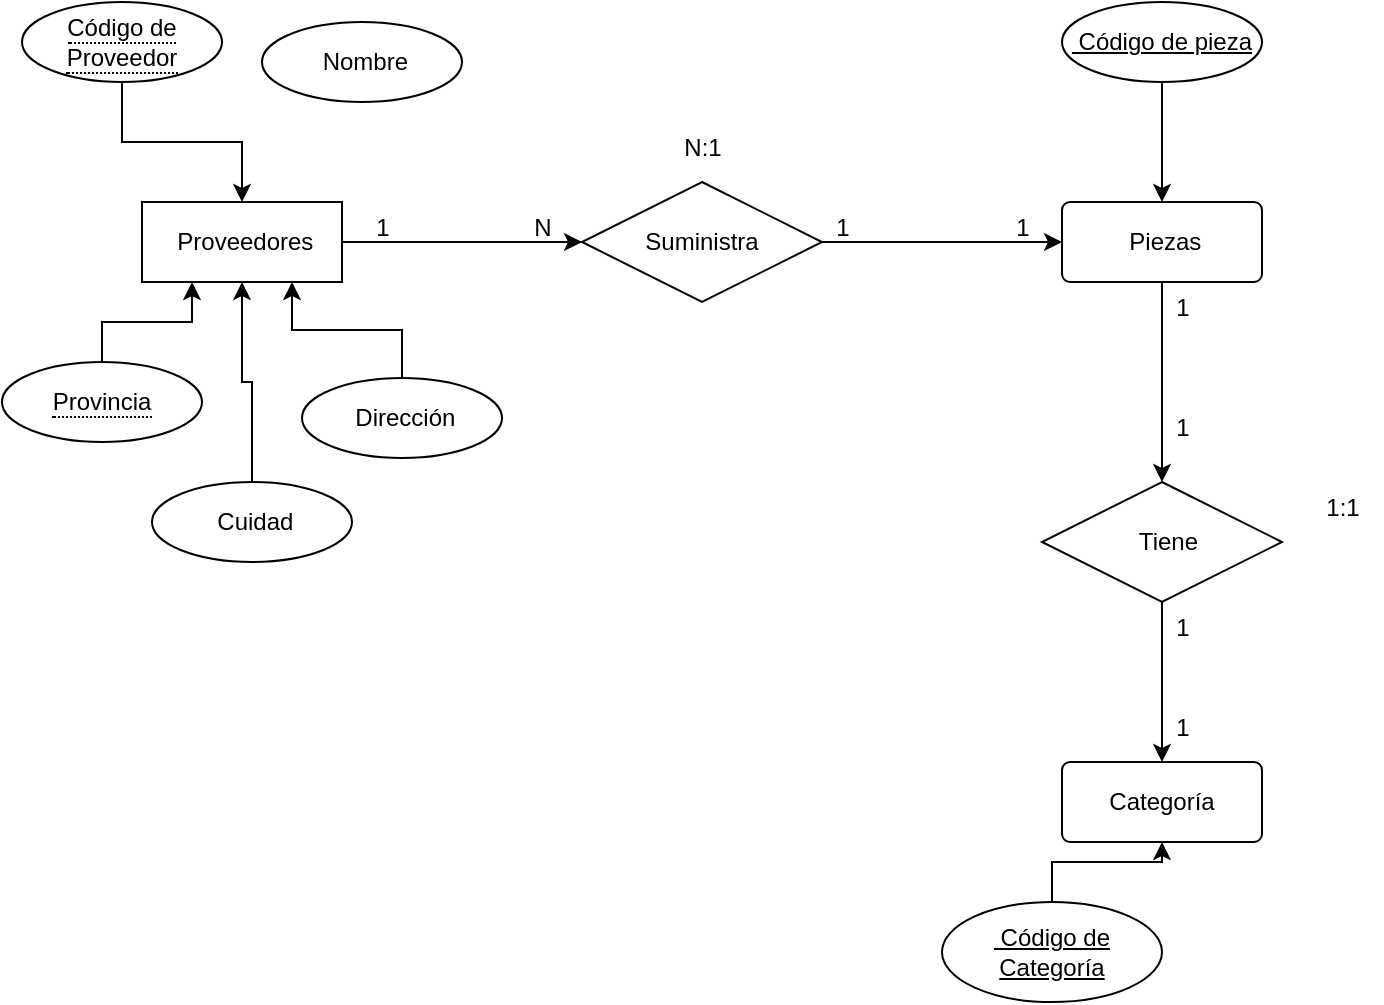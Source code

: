 <mxfile version="22.1.11" type="github">
  <diagram name="Página-1" id="GNA16D68-L6fkF1S1apt">
    <mxGraphModel dx="754" dy="473" grid="1" gridSize="10" guides="1" tooltips="1" connect="1" arrows="1" fold="1" page="1" pageScale="1" pageWidth="827" pageHeight="1169" math="0" shadow="0">
      <root>
        <mxCell id="0" />
        <mxCell id="1" parent="0" />
        <mxCell id="A61VD3U0U0EmOoXUIuV9-8" style="edgeStyle=orthogonalEdgeStyle;rounded=0;orthogonalLoop=1;jettySize=auto;html=1;entryX=0;entryY=0.5;entryDx=0;entryDy=0;" edge="1" parent="1" source="A61VD3U0U0EmOoXUIuV9-1" target="A61VD3U0U0EmOoXUIuV9-2">
          <mxGeometry relative="1" as="geometry" />
        </mxCell>
        <mxCell id="A61VD3U0U0EmOoXUIuV9-1" value="&amp;nbsp;Proveedores" style="whiteSpace=wrap;html=1;align=center;" vertex="1" parent="1">
          <mxGeometry x="80" y="560" width="100" height="40" as="geometry" />
        </mxCell>
        <mxCell id="A61VD3U0U0EmOoXUIuV9-9" style="edgeStyle=orthogonalEdgeStyle;rounded=0;orthogonalLoop=1;jettySize=auto;html=1;entryX=0;entryY=0.5;entryDx=0;entryDy=0;" edge="1" parent="1" source="A61VD3U0U0EmOoXUIuV9-2" target="A61VD3U0U0EmOoXUIuV9-3">
          <mxGeometry relative="1" as="geometry" />
        </mxCell>
        <mxCell id="A61VD3U0U0EmOoXUIuV9-2" value="Suministra" style="shape=rhombus;perimeter=rhombusPerimeter;whiteSpace=wrap;html=1;align=center;" vertex="1" parent="1">
          <mxGeometry x="300" y="550" width="120" height="60" as="geometry" />
        </mxCell>
        <mxCell id="A61VD3U0U0EmOoXUIuV9-11" style="edgeStyle=orthogonalEdgeStyle;rounded=0;orthogonalLoop=1;jettySize=auto;html=1;entryX=0.5;entryY=0;entryDx=0;entryDy=0;" edge="1" parent="1" source="A61VD3U0U0EmOoXUIuV9-3" target="A61VD3U0U0EmOoXUIuV9-4">
          <mxGeometry relative="1" as="geometry" />
        </mxCell>
        <mxCell id="A61VD3U0U0EmOoXUIuV9-3" value="&amp;nbsp;Piezas" style="rounded=1;arcSize=10;whiteSpace=wrap;html=1;align=center;" vertex="1" parent="1">
          <mxGeometry x="540" y="560" width="100" height="40" as="geometry" />
        </mxCell>
        <mxCell id="A61VD3U0U0EmOoXUIuV9-12" style="edgeStyle=orthogonalEdgeStyle;rounded=0;orthogonalLoop=1;jettySize=auto;html=1;entryX=0.5;entryY=0;entryDx=0;entryDy=0;" edge="1" parent="1" source="A61VD3U0U0EmOoXUIuV9-4" target="A61VD3U0U0EmOoXUIuV9-5">
          <mxGeometry relative="1" as="geometry" />
        </mxCell>
        <mxCell id="A61VD3U0U0EmOoXUIuV9-4" value="&amp;nbsp; Tiene" style="shape=rhombus;perimeter=rhombusPerimeter;whiteSpace=wrap;html=1;align=center;" vertex="1" parent="1">
          <mxGeometry x="530" y="700" width="120" height="60" as="geometry" />
        </mxCell>
        <mxCell id="A61VD3U0U0EmOoXUIuV9-5" value="&amp;nbsp;Categoría&amp;nbsp;" style="rounded=1;arcSize=10;whiteSpace=wrap;html=1;align=center;" vertex="1" parent="1">
          <mxGeometry x="540" y="840" width="100" height="40" as="geometry" />
        </mxCell>
        <mxCell id="A61VD3U0U0EmOoXUIuV9-13" value="1" style="text;html=1;align=center;verticalAlign=middle;resizable=0;points=[];autosize=1;strokeColor=none;fillColor=none;" vertex="1" parent="1">
          <mxGeometry x="185" y="558" width="30" height="30" as="geometry" />
        </mxCell>
        <mxCell id="A61VD3U0U0EmOoXUIuV9-14" value="N" style="text;html=1;align=center;verticalAlign=middle;resizable=0;points=[];autosize=1;strokeColor=none;fillColor=none;" vertex="1" parent="1">
          <mxGeometry x="265" y="558" width="30" height="30" as="geometry" />
        </mxCell>
        <mxCell id="A61VD3U0U0EmOoXUIuV9-15" value="1" style="text;html=1;align=center;verticalAlign=middle;resizable=0;points=[];autosize=1;strokeColor=none;fillColor=none;" vertex="1" parent="1">
          <mxGeometry x="415" y="558" width="30" height="30" as="geometry" />
        </mxCell>
        <mxCell id="A61VD3U0U0EmOoXUIuV9-16" value="1" style="text;html=1;align=center;verticalAlign=middle;resizable=0;points=[];autosize=1;strokeColor=none;fillColor=none;" vertex="1" parent="1">
          <mxGeometry x="505" y="558" width="30" height="30" as="geometry" />
        </mxCell>
        <mxCell id="A61VD3U0U0EmOoXUIuV9-17" value="1" style="text;html=1;align=center;verticalAlign=middle;resizable=0;points=[];autosize=1;strokeColor=none;fillColor=none;" vertex="1" parent="1">
          <mxGeometry x="585" y="598" width="30" height="30" as="geometry" />
        </mxCell>
        <mxCell id="A61VD3U0U0EmOoXUIuV9-18" value="1" style="text;html=1;align=center;verticalAlign=middle;resizable=0;points=[];autosize=1;strokeColor=none;fillColor=none;" vertex="1" parent="1">
          <mxGeometry x="585" y="658" width="30" height="30" as="geometry" />
        </mxCell>
        <mxCell id="A61VD3U0U0EmOoXUIuV9-19" value="1" style="text;html=1;align=center;verticalAlign=middle;resizable=0;points=[];autosize=1;strokeColor=none;fillColor=none;" vertex="1" parent="1">
          <mxGeometry x="585" y="758" width="30" height="30" as="geometry" />
        </mxCell>
        <mxCell id="A61VD3U0U0EmOoXUIuV9-20" value="1" style="text;html=1;align=center;verticalAlign=middle;resizable=0;points=[];autosize=1;strokeColor=none;fillColor=none;" vertex="1" parent="1">
          <mxGeometry x="585" y="808" width="30" height="30" as="geometry" />
        </mxCell>
        <mxCell id="A61VD3U0U0EmOoXUIuV9-23" value="1:1" style="text;html=1;align=center;verticalAlign=middle;resizable=0;points=[];autosize=1;strokeColor=none;fillColor=none;" vertex="1" parent="1">
          <mxGeometry x="660" y="698" width="40" height="30" as="geometry" />
        </mxCell>
        <mxCell id="A61VD3U0U0EmOoXUIuV9-26" value="N:1" style="text;html=1;align=center;verticalAlign=middle;resizable=0;points=[];autosize=1;strokeColor=none;fillColor=none;" vertex="1" parent="1">
          <mxGeometry x="340" y="518" width="40" height="30" as="geometry" />
        </mxCell>
        <mxCell id="A61VD3U0U0EmOoXUIuV9-28" style="edgeStyle=orthogonalEdgeStyle;rounded=0;orthogonalLoop=1;jettySize=auto;html=1;entryX=0.5;entryY=0;entryDx=0;entryDy=0;" edge="1" parent="1" source="A61VD3U0U0EmOoXUIuV9-27" target="A61VD3U0U0EmOoXUIuV9-1">
          <mxGeometry relative="1" as="geometry" />
        </mxCell>
        <mxCell id="A61VD3U0U0EmOoXUIuV9-27" value="&lt;span style=&quot;border-bottom: 1px dotted&quot;&gt;Código de Proveedor&lt;/span&gt;" style="ellipse;whiteSpace=wrap;html=1;align=center;" vertex="1" parent="1">
          <mxGeometry x="20" y="460" width="100" height="40" as="geometry" />
        </mxCell>
        <mxCell id="A61VD3U0U0EmOoXUIuV9-30" style="edgeStyle=orthogonalEdgeStyle;rounded=0;orthogonalLoop=1;jettySize=auto;html=1;entryX=0.5;entryY=0;entryDx=0;entryDy=0;" edge="1" parent="1" source="A61VD3U0U0EmOoXUIuV9-29" target="A61VD3U0U0EmOoXUIuV9-3">
          <mxGeometry relative="1" as="geometry" />
        </mxCell>
        <mxCell id="A61VD3U0U0EmOoXUIuV9-29" value="&lt;u&gt;&amp;nbsp;Código de pieza&lt;/u&gt;" style="ellipse;whiteSpace=wrap;html=1;align=center;" vertex="1" parent="1">
          <mxGeometry x="540" y="460" width="100" height="40" as="geometry" />
        </mxCell>
        <mxCell id="A61VD3U0U0EmOoXUIuV9-32" value="" style="edgeStyle=orthogonalEdgeStyle;rounded=0;orthogonalLoop=1;jettySize=auto;html=1;" edge="1" parent="1" source="A61VD3U0U0EmOoXUIuV9-31" target="A61VD3U0U0EmOoXUIuV9-5">
          <mxGeometry relative="1" as="geometry" />
        </mxCell>
        <mxCell id="A61VD3U0U0EmOoXUIuV9-31" value="&lt;u&gt;&amp;nbsp;Código de Categoría&lt;/u&gt;" style="ellipse;whiteSpace=wrap;html=1;align=center;" vertex="1" parent="1">
          <mxGeometry x="480" y="910" width="110" height="50" as="geometry" />
        </mxCell>
        <mxCell id="A61VD3U0U0EmOoXUIuV9-40" style="edgeStyle=orthogonalEdgeStyle;rounded=0;orthogonalLoop=1;jettySize=auto;html=1;exitX=0.5;exitY=0;exitDx=0;exitDy=0;entryX=0.25;entryY=1;entryDx=0;entryDy=0;" edge="1" parent="1" source="A61VD3U0U0EmOoXUIuV9-33" target="A61VD3U0U0EmOoXUIuV9-1">
          <mxGeometry relative="1" as="geometry" />
        </mxCell>
        <mxCell id="A61VD3U0U0EmOoXUIuV9-33" value="&lt;span style=&quot;border-bottom: 1px dotted&quot;&gt;Provincia&lt;/span&gt;" style="ellipse;whiteSpace=wrap;html=1;align=center;" vertex="1" parent="1">
          <mxGeometry x="10" y="640" width="100" height="40" as="geometry" />
        </mxCell>
        <mxCell id="A61VD3U0U0EmOoXUIuV9-46" style="edgeStyle=orthogonalEdgeStyle;rounded=0;orthogonalLoop=1;jettySize=auto;html=1;entryX=0.75;entryY=1;entryDx=0;entryDy=0;" edge="1" parent="1" source="A61VD3U0U0EmOoXUIuV9-34" target="A61VD3U0U0EmOoXUIuV9-1">
          <mxGeometry relative="1" as="geometry" />
        </mxCell>
        <mxCell id="A61VD3U0U0EmOoXUIuV9-34" value="&amp;nbsp;Dirección" style="ellipse;whiteSpace=wrap;html=1;align=center;" vertex="1" parent="1">
          <mxGeometry x="160" y="648" width="100" height="40" as="geometry" />
        </mxCell>
        <mxCell id="A61VD3U0U0EmOoXUIuV9-57" style="edgeStyle=orthogonalEdgeStyle;rounded=0;orthogonalLoop=1;jettySize=auto;html=1;entryX=0.5;entryY=1;entryDx=0;entryDy=0;" edge="1" parent="1" source="A61VD3U0U0EmOoXUIuV9-35" target="A61VD3U0U0EmOoXUIuV9-1">
          <mxGeometry relative="1" as="geometry" />
        </mxCell>
        <mxCell id="A61VD3U0U0EmOoXUIuV9-35" value="&amp;nbsp;Cuidad" style="ellipse;whiteSpace=wrap;html=1;align=center;" vertex="1" parent="1">
          <mxGeometry x="85" y="700" width="100" height="40" as="geometry" />
        </mxCell>
        <mxCell id="A61VD3U0U0EmOoXUIuV9-36" value="&amp;nbsp;Nombre" style="ellipse;whiteSpace=wrap;html=1;align=center;" vertex="1" parent="1">
          <mxGeometry x="140" y="470" width="100" height="40" as="geometry" />
        </mxCell>
      </root>
    </mxGraphModel>
  </diagram>
</mxfile>
